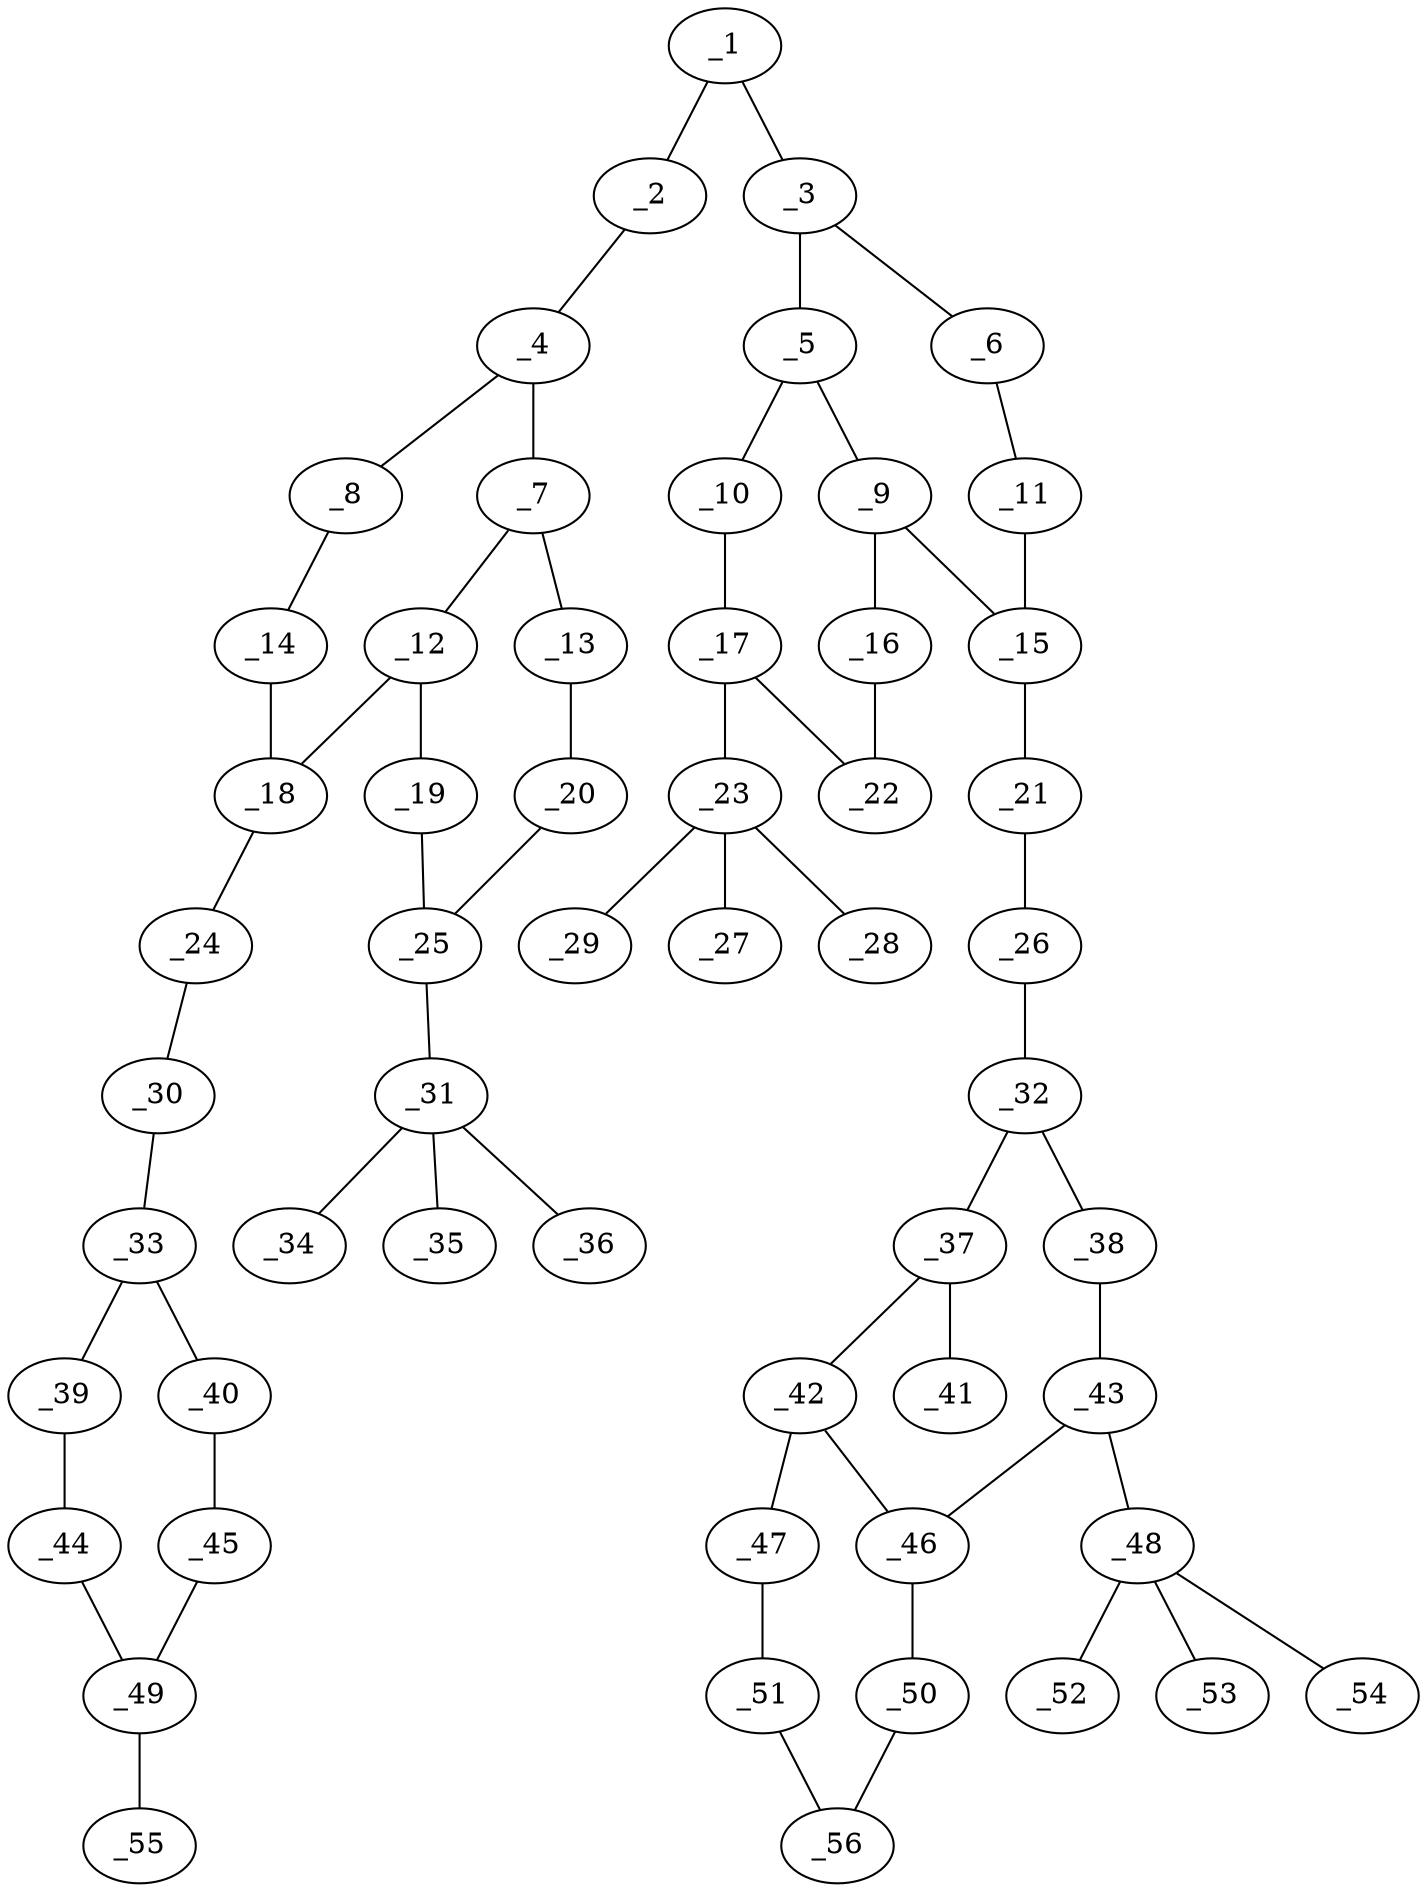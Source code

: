 graph molid47766 {
	_1	 [charge=0,
		chem=4,
		symbol="N  ",
		x="7.1962",
		y=0];
	_2	 [charge=0,
		chem=4,
		symbol="N  ",
		x="6.3301",
		y="-0.5"];
	_1 -- _2	 [valence=2];
	_3	 [charge=0,
		chem=1,
		symbol="C  ",
		x="7.1962",
		y=1];
	_1 -- _3	 [valence=1];
	_4	 [charge=0,
		chem=1,
		symbol="C  ",
		x="6.3301",
		y="-1.5"];
	_2 -- _4	 [valence=1];
	_5	 [charge=0,
		chem=1,
		symbol="C  ",
		x="8.0622",
		y="1.5"];
	_3 -- _5	 [valence=2];
	_6	 [charge=0,
		chem=1,
		symbol="C  ",
		x="6.3301",
		y="1.5"];
	_3 -- _6	 [valence=1];
	_7	 [charge=0,
		chem=1,
		symbol="C  ",
		x="5.4641",
		y="-2"];
	_4 -- _7	 [valence=2];
	_8	 [charge=0,
		chem=1,
		symbol="C  ",
		x="7.1962",
		y="-2"];
	_4 -- _8	 [valence=1];
	_9	 [charge=0,
		chem=1,
		symbol="C  ",
		x="8.0622",
		y="2.5"];
	_5 -- _9	 [valence=1];
	_10	 [charge=0,
		chem=1,
		symbol="C  ",
		x="8.9282",
		y=1];
	_5 -- _10	 [valence=1];
	_11	 [charge=0,
		chem=1,
		symbol="C  ",
		x="6.3301",
		y="2.5"];
	_6 -- _11	 [valence=2];
	_12	 [charge=0,
		chem=1,
		symbol="C  ",
		x="5.4641",
		y="-3"];
	_7 -- _12	 [valence=1];
	_13	 [charge=0,
		chem=1,
		symbol="C  ",
		x="4.5981",
		y="-1.5"];
	_7 -- _13	 [valence=1];
	_14	 [charge=0,
		chem=1,
		symbol="C  ",
		x="7.1962",
		y="-3"];
	_8 -- _14	 [valence=2];
	_15	 [charge=0,
		chem=1,
		symbol="C  ",
		x="7.1962",
		y=3];
	_9 -- _15	 [valence=2];
	_16	 [charge=0,
		chem=1,
		symbol="C  ",
		x="8.9282",
		y=3];
	_9 -- _16	 [valence=1];
	_17	 [charge=0,
		chem=1,
		symbol="C  ",
		x="9.7942",
		y="1.5"];
	_10 -- _17	 [valence=2];
	_11 -- _15	 [valence=1];
	_18	 [charge=0,
		chem=1,
		symbol="C  ",
		x="6.3301",
		y="-3.5"];
	_12 -- _18	 [valence=2];
	_19	 [charge=0,
		chem=1,
		symbol="C  ",
		x="4.5981",
		y="-3.5"];
	_12 -- _19	 [valence=1];
	_20	 [charge=0,
		chem=1,
		symbol="C  ",
		x="3.7321",
		y="-2"];
	_13 -- _20	 [valence=2];
	_14 -- _18	 [valence=1];
	_21	 [charge=0,
		chem=4,
		symbol="N  ",
		x="7.1962",
		y=4];
	_15 -- _21	 [valence=1];
	_22	 [charge=0,
		chem=1,
		symbol="C  ",
		x="9.7943",
		y="2.5"];
	_16 -- _22	 [valence=2];
	_17 -- _22	 [valence=1];
	_23	 [charge=0,
		chem=5,
		symbol="S  ",
		x="10.6603",
		y=1];
	_17 -- _23	 [valence=1];
	_24	 [charge=0,
		chem=4,
		symbol="N  ",
		x="6.3301",
		y="-4.5"];
	_18 -- _24	 [valence=1];
	_25	 [charge=0,
		chem=1,
		symbol="C  ",
		x="3.7321",
		y="-3"];
	_19 -- _25	 [valence=2];
	_20 -- _25	 [valence=1];
	_26	 [charge=0,
		chem=4,
		symbol="N  ",
		x="6.3302",
		y="4.5"];
	_21 -- _26	 [valence=2];
	_27	 [charge=0,
		chem=2,
		symbol="O  ",
		x="11.5263",
		y="0.5"];
	_23 -- _27	 [valence=2];
	_28	 [charge=0,
		chem=2,
		symbol="O  ",
		x="10.1603",
		y="0.134"];
	_23 -- _28	 [valence=2];
	_29	 [charge=0,
		chem=2,
		symbol="O  ",
		x="11.1603",
		y="1.866"];
	_23 -- _29	 [valence=1];
	_30	 [charge=0,
		chem=4,
		symbol="N  ",
		x="7.1961",
		y="-5"];
	_24 -- _30	 [valence=2];
	_31	 [charge=0,
		chem=5,
		symbol="S  ",
		x="2.866",
		y="-3.5"];
	_25 -- _31	 [valence=1];
	_32	 [charge=0,
		chem=1,
		symbol="C  ",
		x="6.3302",
		y="5.5"];
	_26 -- _32	 [valence=1];
	_33	 [charge=0,
		chem=1,
		symbol="C  ",
		x="7.1961",
		y="-6"];
	_30 -- _33	 [valence=1];
	_34	 [charge=0,
		chem=2,
		symbol="O  ",
		x=2,
		y="-4"];
	_31 -- _34	 [valence=2];
	_35	 [charge=0,
		chem=2,
		symbol="O  ",
		x="3.366",
		y="-4.366"];
	_31 -- _35	 [valence=2];
	_36	 [charge=0,
		chem=2,
		symbol="O  ",
		x="2.366",
		y="-2.634"];
	_31 -- _36	 [valence=1];
	_37	 [charge=0,
		chem=1,
		symbol="C  ",
		x="5.4641",
		y=6];
	_32 -- _37	 [valence=2];
	_38	 [charge=0,
		chem=1,
		symbol="C  ",
		x="7.1962",
		y=6];
	_32 -- _38	 [valence=1];
	_39	 [charge=0,
		chem=1,
		symbol="C  ",
		x="6.3301",
		y="-6.5"];
	_33 -- _39	 [valence=2];
	_40	 [charge=0,
		chem=1,
		symbol="C  ",
		x="8.0622",
		y="-6.5"];
	_33 -- _40	 [valence=1];
	_41	 [charge=0,
		chem=2,
		symbol="O  ",
		x="4.5981",
		y="5.5"];
	_37 -- _41	 [valence=1];
	_42	 [charge=0,
		chem=1,
		symbol="C  ",
		x="5.4641",
		y=7];
	_37 -- _42	 [valence=1];
	_43	 [charge=0,
		chem=1,
		symbol="C  ",
		x="7.1962",
		y=7];
	_38 -- _43	 [valence=2];
	_44	 [charge=0,
		chem=1,
		symbol="C  ",
		x="6.3301",
		y="-7.5"];
	_39 -- _44	 [valence=1];
	_45	 [charge=0,
		chem=1,
		symbol="C  ",
		x="8.0622",
		y="-7.5"];
	_40 -- _45	 [valence=2];
	_46	 [charge=0,
		chem=1,
		symbol="C  ",
		x="6.3302",
		y="7.5"];
	_42 -- _46	 [valence=2];
	_47	 [charge=0,
		chem=1,
		symbol="C  ",
		x="4.5981",
		y="7.5"];
	_42 -- _47	 [valence=1];
	_43 -- _46	 [valence=1];
	_48	 [charge=0,
		chem=5,
		symbol="S  ",
		x="8.0622",
		y="7.5"];
	_43 -- _48	 [valence=1];
	_49	 [charge=0,
		chem=1,
		symbol="C  ",
		x="7.1961",
		y="-8"];
	_44 -- _49	 [valence=2];
	_45 -- _49	 [valence=1];
	_50	 [charge=0,
		chem=1,
		symbol="C  ",
		x="6.3302",
		y="8.5"];
	_46 -- _50	 [valence=1];
	_51	 [charge=0,
		chem=1,
		symbol="C  ",
		x="4.5981",
		y="8.5"];
	_47 -- _51	 [valence=2];
	_52	 [charge=0,
		chem=2,
		symbol="O  ",
		x="8.9282",
		y=8];
	_48 -- _52	 [valence=2];
	_53	 [charge=0,
		chem=2,
		symbol="O  ",
		x="7.5622",
		y="8.366"];
	_48 -- _53	 [valence=2];
	_54	 [charge=0,
		chem=2,
		symbol="O  ",
		x="8.5622",
		y="6.634"];
	_48 -- _54	 [valence=1];
	_55	 [charge=0,
		chem=4,
		symbol="N  ",
		x="7.1961",
		y="-9"];
	_49 -- _55	 [valence=1];
	_56	 [charge=0,
		chem=1,
		symbol="C  ",
		x="5.4641",
		y=9];
	_50 -- _56	 [valence=2];
	_51 -- _56	 [valence=1];
}
